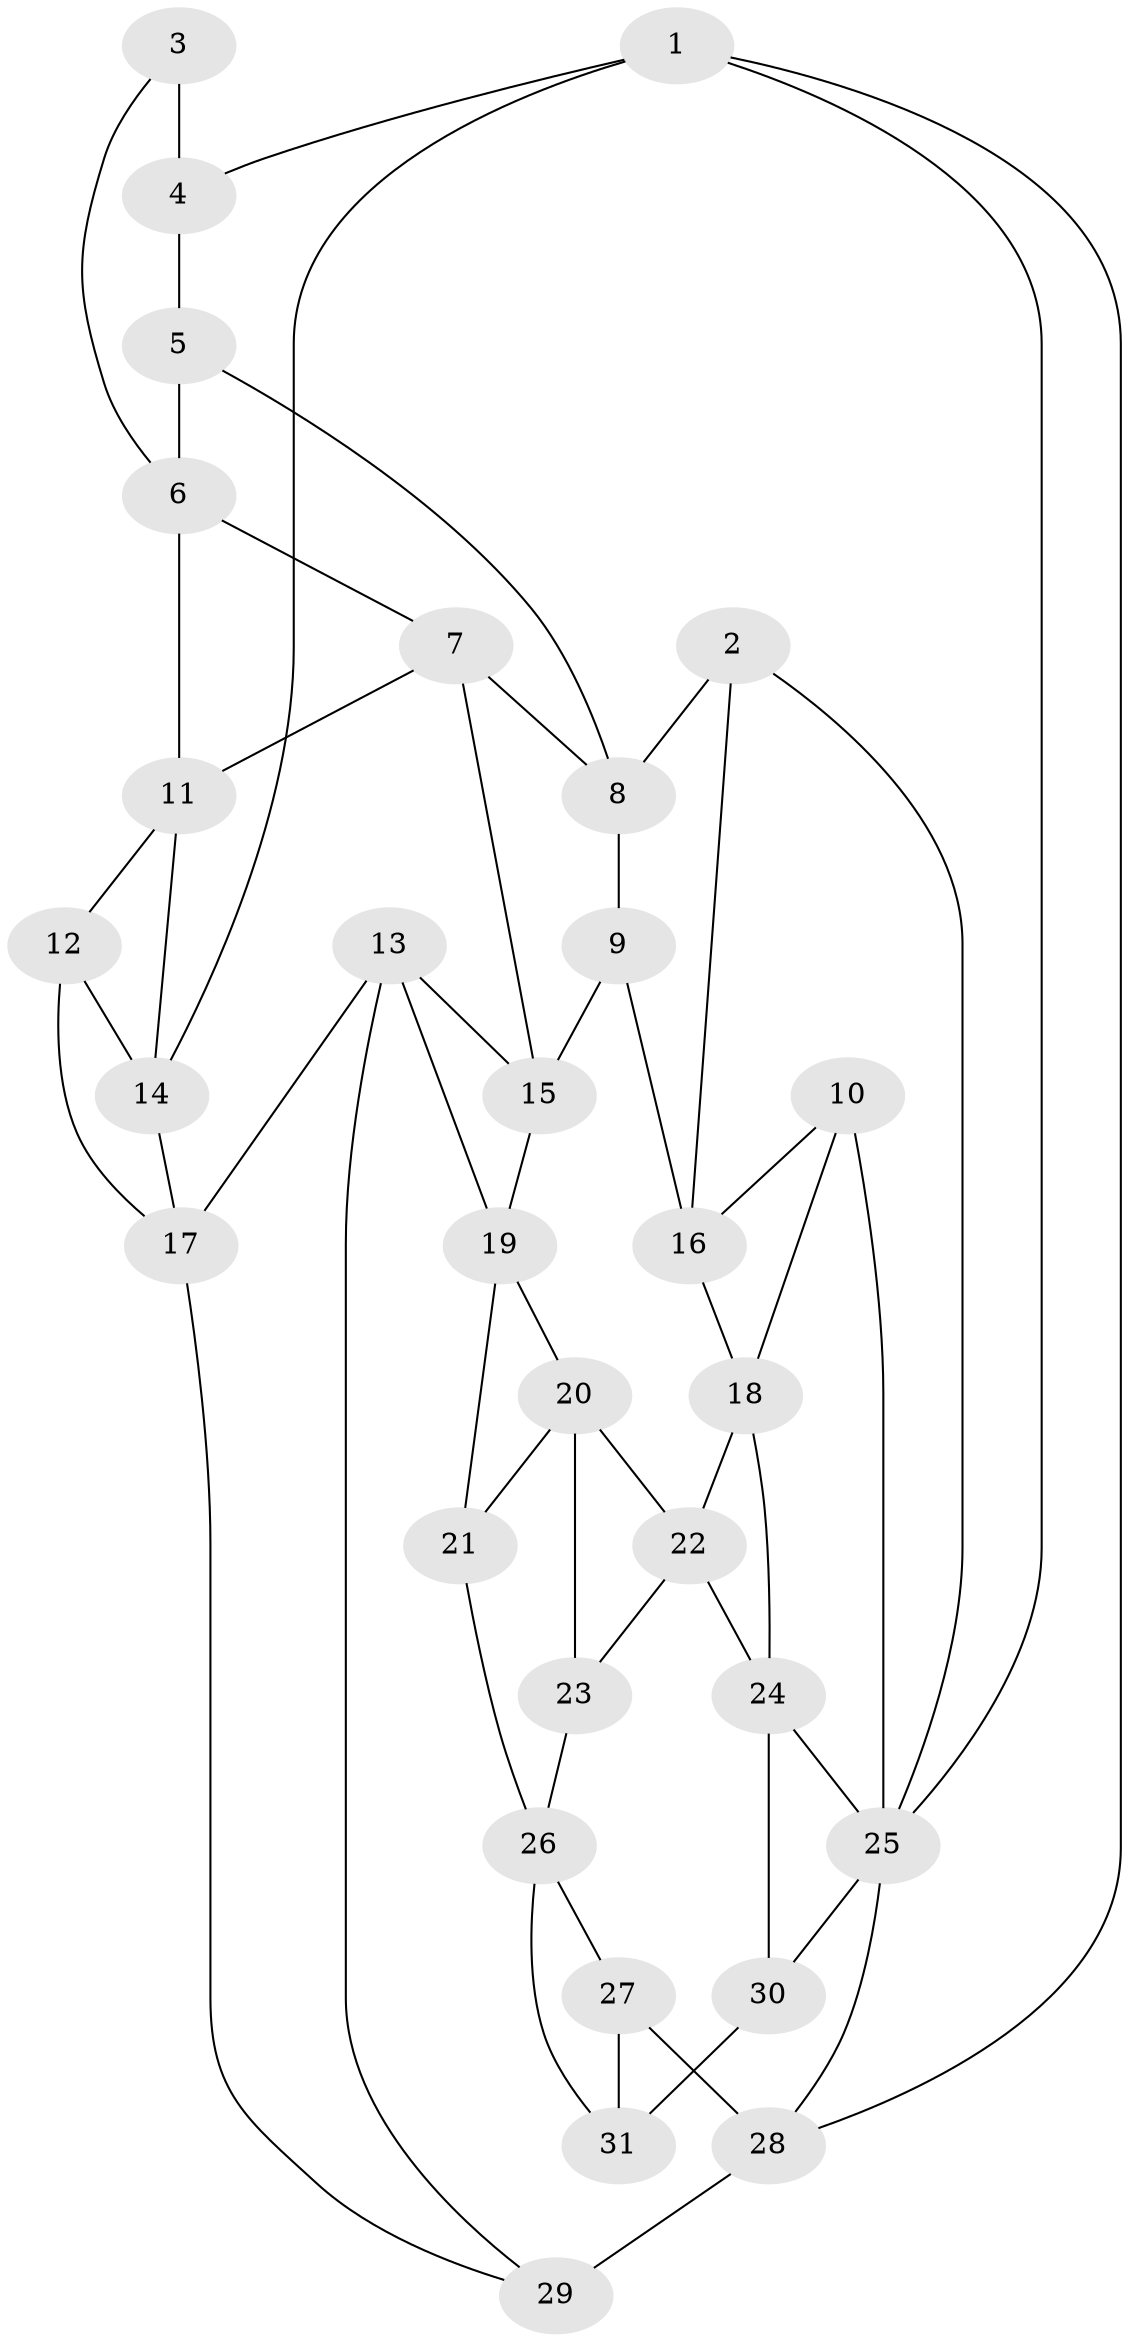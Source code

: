 // original degree distribution, {3: 0.03225806451612903, 6: 0.24193548387096775, 5: 0.45161290322580644, 4: 0.27419354838709675}
// Generated by graph-tools (version 1.1) at 2025/03/03/09/25 03:03:13]
// undirected, 31 vertices, 56 edges
graph export_dot {
graph [start="1"]
  node [color=gray90,style=filled];
  1;
  2;
  3;
  4;
  5;
  6;
  7;
  8;
  9;
  10;
  11;
  12;
  13;
  14;
  15;
  16;
  17;
  18;
  19;
  20;
  21;
  22;
  23;
  24;
  25;
  26;
  27;
  28;
  29;
  30;
  31;
  1 -- 4 [weight=1.0];
  1 -- 14 [weight=1.0];
  1 -- 25 [weight=1.0];
  1 -- 28 [weight=1.0];
  2 -- 8 [weight=1.0];
  2 -- 16 [weight=1.0];
  2 -- 25 [weight=1.0];
  3 -- 4 [weight=2.0];
  3 -- 6 [weight=1.0];
  4 -- 5 [weight=2.0];
  5 -- 6 [weight=1.0];
  5 -- 8 [weight=1.0];
  6 -- 7 [weight=1.0];
  6 -- 11 [weight=1.0];
  7 -- 8 [weight=1.0];
  7 -- 11 [weight=1.0];
  7 -- 15 [weight=1.0];
  8 -- 9 [weight=1.0];
  9 -- 15 [weight=1.0];
  9 -- 16 [weight=1.0];
  10 -- 16 [weight=1.0];
  10 -- 18 [weight=1.0];
  10 -- 25 [weight=1.0];
  11 -- 12 [weight=1.0];
  11 -- 14 [weight=1.0];
  12 -- 14 [weight=1.0];
  12 -- 17 [weight=1.0];
  13 -- 15 [weight=1.0];
  13 -- 17 [weight=1.0];
  13 -- 19 [weight=1.0];
  13 -- 29 [weight=1.0];
  14 -- 17 [weight=1.0];
  15 -- 19 [weight=1.0];
  16 -- 18 [weight=1.0];
  17 -- 29 [weight=1.0];
  18 -- 22 [weight=1.0];
  18 -- 24 [weight=1.0];
  19 -- 20 [weight=1.0];
  19 -- 21 [weight=1.0];
  20 -- 21 [weight=1.0];
  20 -- 22 [weight=1.0];
  20 -- 23 [weight=1.0];
  21 -- 26 [weight=1.0];
  22 -- 23 [weight=1.0];
  22 -- 24 [weight=1.0];
  23 -- 26 [weight=1.0];
  24 -- 25 [weight=1.0];
  24 -- 30 [weight=1.0];
  25 -- 28 [weight=1.0];
  25 -- 30 [weight=1.0];
  26 -- 27 [weight=1.0];
  26 -- 31 [weight=1.0];
  27 -- 28 [weight=1.0];
  27 -- 31 [weight=1.0];
  28 -- 29 [weight=2.0];
  30 -- 31 [weight=2.0];
}
